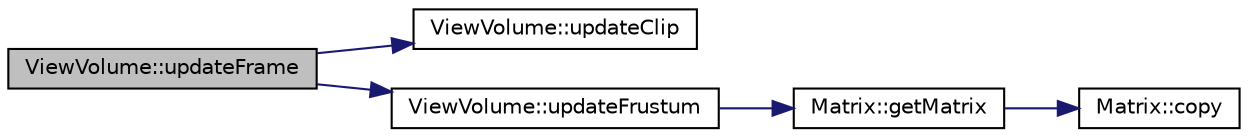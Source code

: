 digraph "ViewVolume::updateFrame"
{
 // INTERACTIVE_SVG=YES
  edge [fontname="Helvetica",fontsize="10",labelfontname="Helvetica",labelfontsize="10"];
  node [fontname="Helvetica",fontsize="10",shape=record];
  rankdir="LR";
  Node1 [label="ViewVolume::updateFrame",height=0.2,width=0.4,color="black", fillcolor="grey75", style="filled" fontcolor="black"];
  Node1 -> Node2 [color="midnightblue",fontsize="10",style="solid",fontname="Helvetica"];
  Node2 [label="ViewVolume::updateClip",height=0.2,width=0.4,color="black", fillcolor="white", style="filled",URL="$class_view_volume.html#a711a3a873833132e6416c0ef6209b2dc",tooltip="Computes clipping matrix. "];
  Node1 -> Node3 [color="midnightblue",fontsize="10",style="solid",fontname="Helvetica"];
  Node3 [label="ViewVolume::updateFrustum",height=0.2,width=0.4,color="black", fillcolor="white", style="filled",URL="$class_view_volume.html#a243eda64c5e38f2afe6fc4eaa2476a8f",tooltip="Computes planes of frustum. "];
  Node3 -> Node4 [color="midnightblue",fontsize="10",style="solid",fontname="Helvetica"];
  Node4 [label="Matrix::getMatrix",height=0.2,width=0.4,color="black", fillcolor="white", style="filled",URL="$class_matrix.html#a9cdf7f2f793394ce217e5bf6fc1d4afa",tooltip="Returns this matrix copy. "];
  Node4 -> Node5 [color="midnightblue",fontsize="10",style="solid",fontname="Helvetica"];
  Node5 [label="Matrix::copy",height=0.2,width=0.4,color="black", fillcolor="white", style="filled",URL="$class_matrix.html#abc14139462f67a2059b69bb2bc52a446",tooltip="Copys value from source to dest. "];
}
